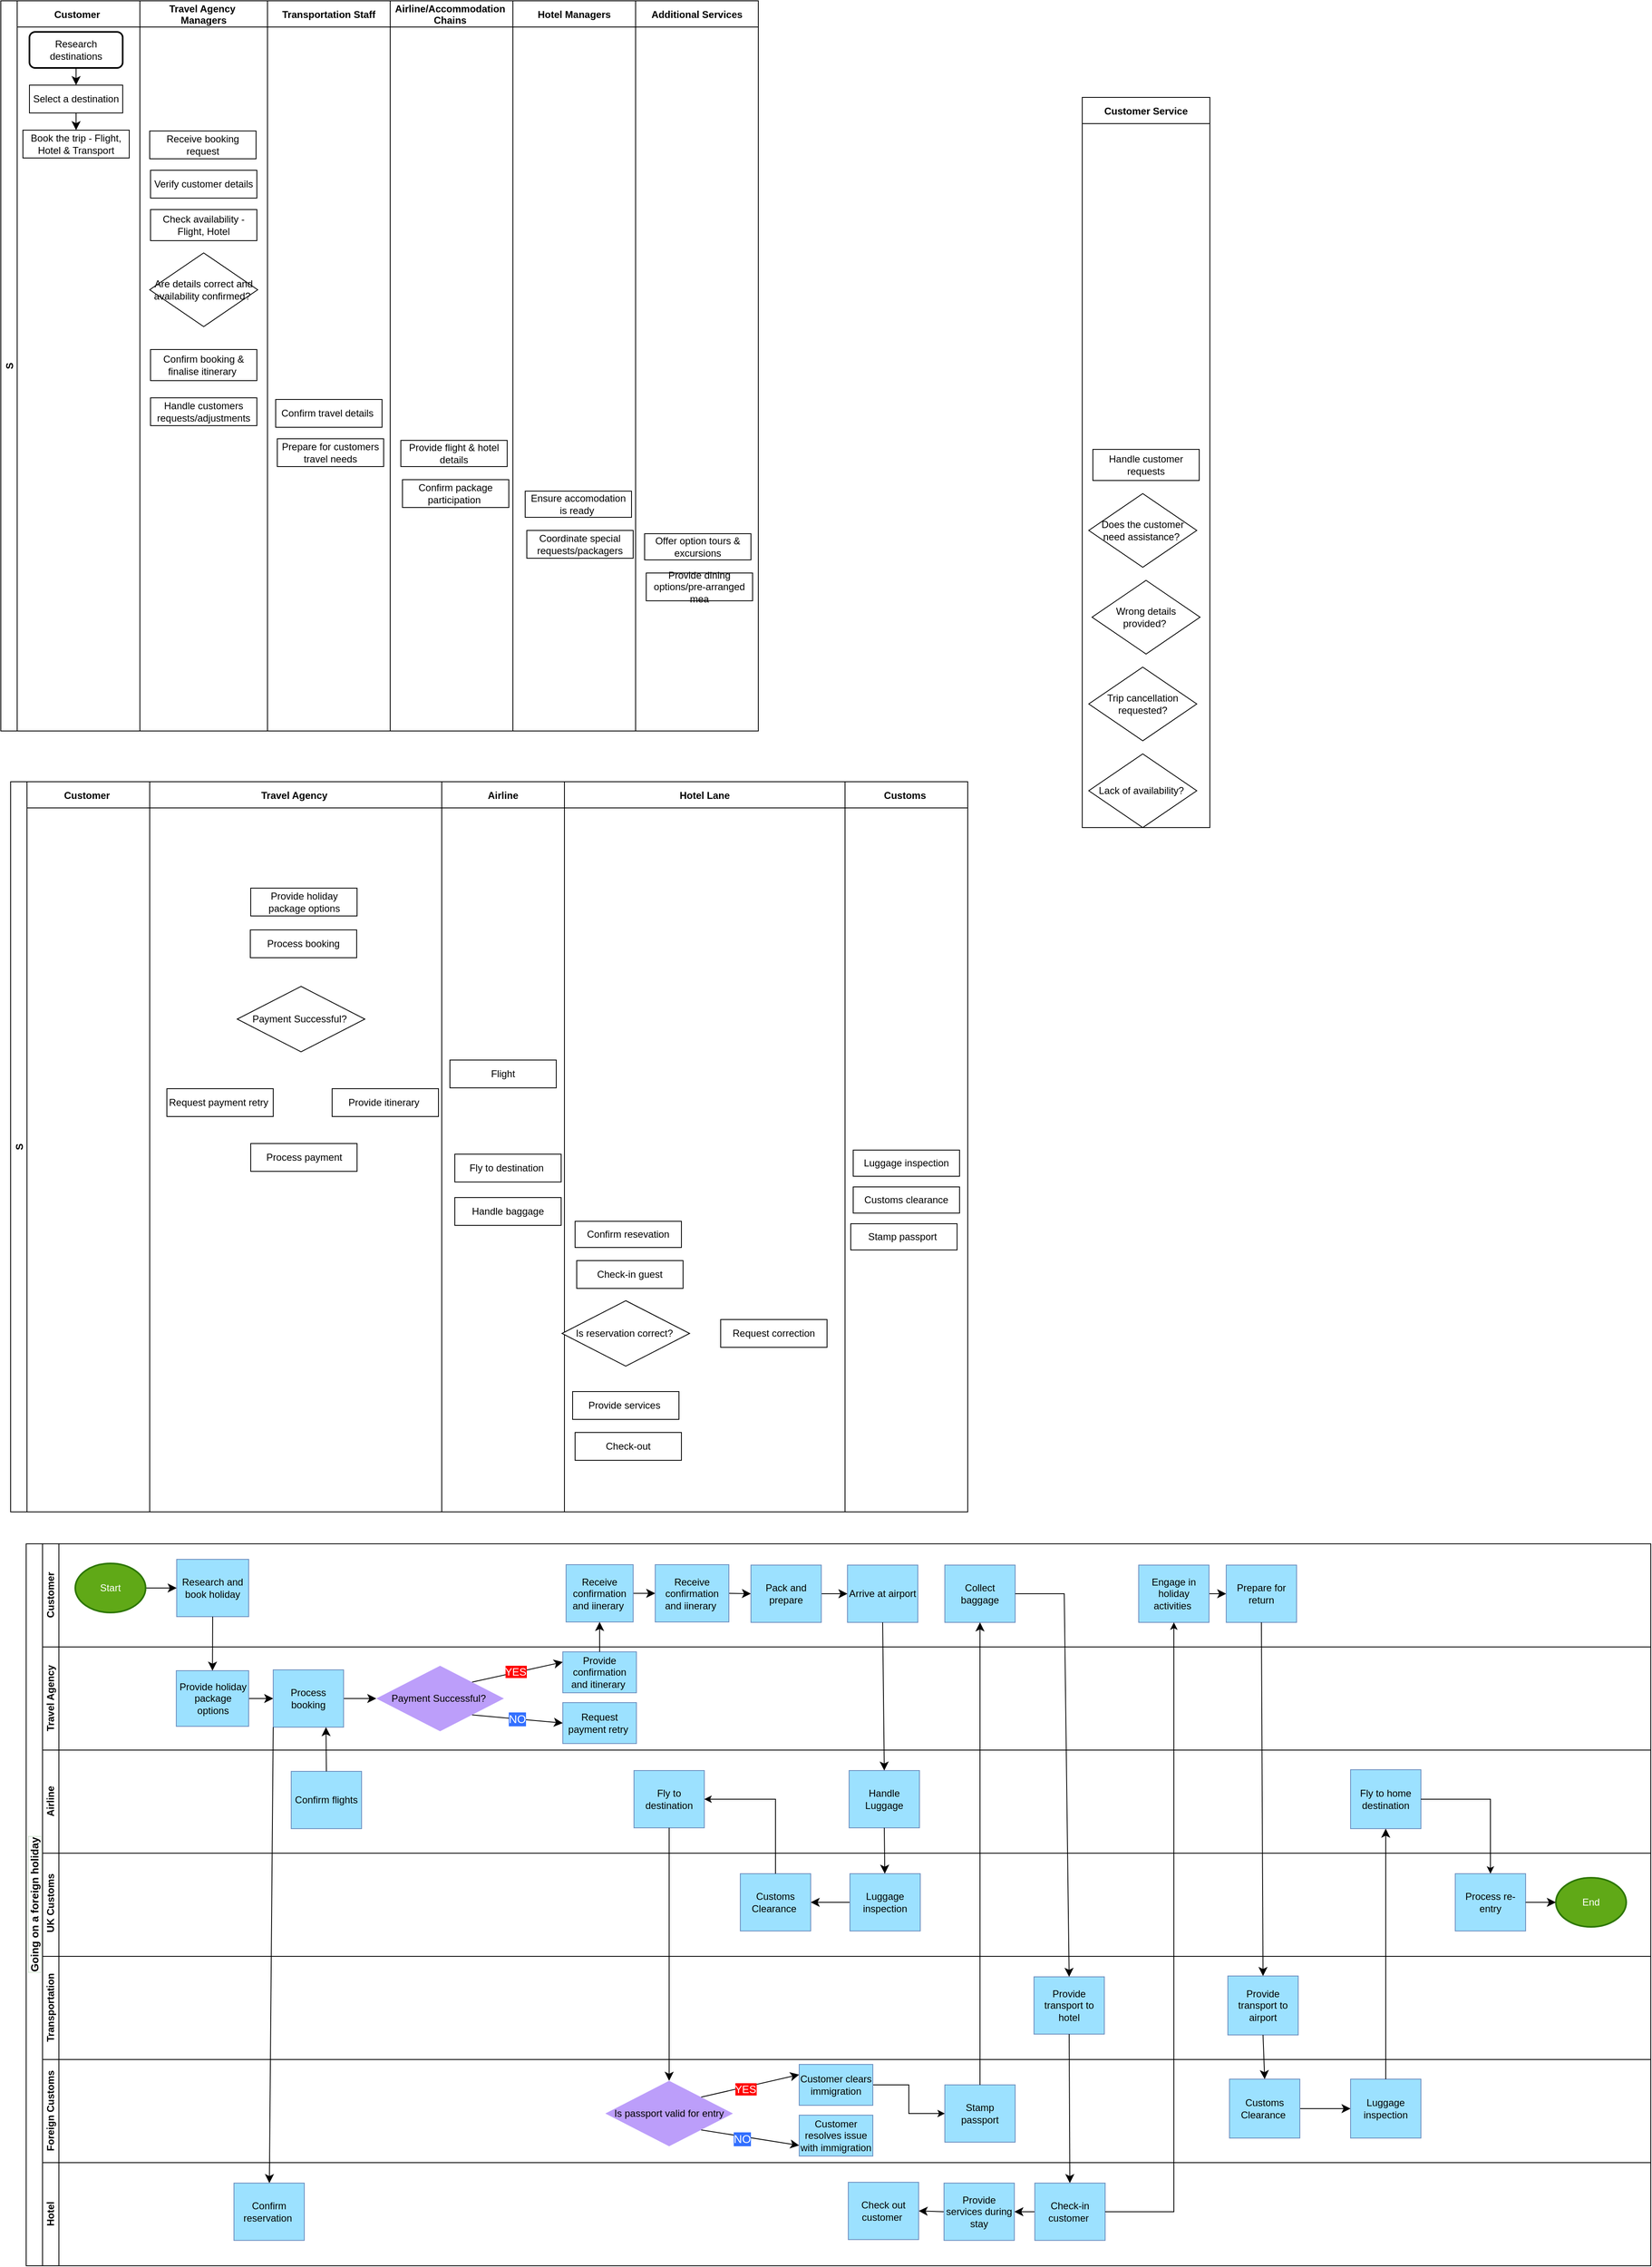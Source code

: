 <mxfile version="24.8.4">
  <diagram name="Page-1" id="JLOnOLcOAgradmC6K_oZ">
    <mxGraphModel dx="2412" dy="1810" grid="0" gridSize="10" guides="1" tooltips="1" connect="1" arrows="1" fold="1" page="0" pageScale="1" pageWidth="827" pageHeight="1169" math="0" shadow="0">
      <root>
        <mxCell id="0" />
        <mxCell id="1" parent="0" />
        <mxCell id="BxR5kWWOkdNth-eWLe1I-4" value="S" style="swimlane;childLayout=stackLayout;resizeParent=1;resizeParentMax=0;startSize=20;horizontal=0;horizontalStack=1;labelBackgroundColor=none;" vertex="1" parent="1">
          <mxGeometry x="-2" y="-502" width="926" height="892" as="geometry" />
        </mxCell>
        <mxCell id="BxR5kWWOkdNth-eWLe1I-5" value="Customer " style="swimlane;startSize=32;labelBackgroundColor=none;" vertex="1" parent="BxR5kWWOkdNth-eWLe1I-4">
          <mxGeometry x="20" width="150" height="892" as="geometry" />
        </mxCell>
        <mxCell id="BxR5kWWOkdNth-eWLe1I-33" style="edgeStyle=none;curved=1;rounded=0;orthogonalLoop=1;jettySize=auto;html=1;exitX=0.5;exitY=1;exitDx=0;exitDy=0;entryX=0.5;entryY=0;entryDx=0;entryDy=0;fontSize=12;startSize=8;endSize=8;labelBackgroundColor=none;fontColor=default;" edge="1" parent="BxR5kWWOkdNth-eWLe1I-5" source="BxR5kWWOkdNth-eWLe1I-29" target="BxR5kWWOkdNth-eWLe1I-30">
          <mxGeometry relative="1" as="geometry" />
        </mxCell>
        <mxCell id="BxR5kWWOkdNth-eWLe1I-29" value="Research destinations" style="rounded=1;whiteSpace=wrap;html=1;absoluteArcSize=1;arcSize=14;strokeWidth=2;labelBackgroundColor=none;" vertex="1" parent="BxR5kWWOkdNth-eWLe1I-5">
          <mxGeometry x="15" y="38" width="114" height="44" as="geometry" />
        </mxCell>
        <mxCell id="BxR5kWWOkdNth-eWLe1I-48" style="edgeStyle=none;curved=1;rounded=0;orthogonalLoop=1;jettySize=auto;html=1;exitX=0.5;exitY=1;exitDx=0;exitDy=0;entryX=0.5;entryY=0;entryDx=0;entryDy=0;fontSize=12;startSize=8;endSize=8;labelBackgroundColor=none;fontColor=default;" edge="1" parent="BxR5kWWOkdNth-eWLe1I-5" source="BxR5kWWOkdNth-eWLe1I-30" target="BxR5kWWOkdNth-eWLe1I-45">
          <mxGeometry relative="1" as="geometry" />
        </mxCell>
        <mxCell id="BxR5kWWOkdNth-eWLe1I-30" value="Select a destination" style="rounded=0;whiteSpace=wrap;html=1;labelBackgroundColor=none;" vertex="1" parent="BxR5kWWOkdNth-eWLe1I-5">
          <mxGeometry x="15" y="103" width="114" height="34" as="geometry" />
        </mxCell>
        <mxCell id="BxR5kWWOkdNth-eWLe1I-45" value="Book the trip - Flight, Hotel &amp;amp; Transport" style="rounded=0;whiteSpace=wrap;html=1;labelBackgroundColor=none;" vertex="1" parent="BxR5kWWOkdNth-eWLe1I-5">
          <mxGeometry x="7" y="158" width="130" height="34" as="geometry" />
        </mxCell>
        <mxCell id="BxR5kWWOkdNth-eWLe1I-6" value="Travel Agency &#xa;Managers" style="swimlane;startSize=32;labelBackgroundColor=none;" vertex="1" parent="BxR5kWWOkdNth-eWLe1I-4">
          <mxGeometry x="170" width="156" height="892" as="geometry" />
        </mxCell>
        <mxCell id="BxR5kWWOkdNth-eWLe1I-62" value="Receive booking request" style="rounded=0;whiteSpace=wrap;html=1;labelBackgroundColor=none;" vertex="1" parent="BxR5kWWOkdNth-eWLe1I-6">
          <mxGeometry x="12" y="159" width="130" height="34" as="geometry" />
        </mxCell>
        <mxCell id="BxR5kWWOkdNth-eWLe1I-66" value="Confirm booking &amp;amp; finalise itinerary&amp;nbsp;" style="rounded=0;whiteSpace=wrap;html=1;labelBackgroundColor=none;" vertex="1" parent="BxR5kWWOkdNth-eWLe1I-6">
          <mxGeometry x="13" y="426" width="130" height="38" as="geometry" />
        </mxCell>
        <mxCell id="BxR5kWWOkdNth-eWLe1I-87" value="Are details correct and availability confirmed?&amp;nbsp;" style="rhombus;whiteSpace=wrap;html=1;" vertex="1" parent="BxR5kWWOkdNth-eWLe1I-6">
          <mxGeometry x="12" y="308" width="132" height="90" as="geometry" />
        </mxCell>
        <mxCell id="BxR5kWWOkdNth-eWLe1I-133" value="Handle customers requests/adjustments" style="rounded=0;whiteSpace=wrap;html=1;labelBackgroundColor=none;" vertex="1" parent="BxR5kWWOkdNth-eWLe1I-6">
          <mxGeometry x="13" y="485" width="130" height="34" as="geometry" />
        </mxCell>
        <mxCell id="BxR5kWWOkdNth-eWLe1I-7" value="Transportation Staff" style="swimlane;startSize=32;labelBackgroundColor=none;" vertex="1" parent="BxR5kWWOkdNth-eWLe1I-4">
          <mxGeometry x="326" width="150" height="892" as="geometry" />
        </mxCell>
        <mxCell id="BxR5kWWOkdNth-eWLe1I-156" value="Confirm travel details&amp;nbsp;" style="rounded=0;whiteSpace=wrap;html=1;labelBackgroundColor=none;" vertex="1" parent="BxR5kWWOkdNth-eWLe1I-7">
          <mxGeometry x="10" y="487" width="130" height="34" as="geometry" />
        </mxCell>
        <mxCell id="BxR5kWWOkdNth-eWLe1I-157" value="Prepare for customers travel needs" style="rounded=0;whiteSpace=wrap;html=1;labelBackgroundColor=none;" vertex="1" parent="BxR5kWWOkdNth-eWLe1I-7">
          <mxGeometry x="12" y="535" width="130" height="34" as="geometry" />
        </mxCell>
        <mxCell id="BxR5kWWOkdNth-eWLe1I-9" value="Airline/Accommodation &#xa;Chains " style="swimlane;startSize=32;labelBackgroundColor=none;" vertex="1" parent="BxR5kWWOkdNth-eWLe1I-4">
          <mxGeometry x="476" width="150" height="892" as="geometry" />
        </mxCell>
        <mxCell id="BxR5kWWOkdNth-eWLe1I-178" value="Provide flight &amp;amp; hotel details" style="rounded=0;whiteSpace=wrap;html=1;labelBackgroundColor=none;" vertex="1" parent="BxR5kWWOkdNth-eWLe1I-9">
          <mxGeometry x="13" y="537" width="130" height="32" as="geometry" />
        </mxCell>
        <mxCell id="BxR5kWWOkdNth-eWLe1I-179" value="Confirm package participation&amp;nbsp;" style="rounded=0;whiteSpace=wrap;html=1;labelBackgroundColor=none;" vertex="1" parent="BxR5kWWOkdNth-eWLe1I-9">
          <mxGeometry x="15" y="585" width="130" height="34" as="geometry" />
        </mxCell>
        <mxCell id="BxR5kWWOkdNth-eWLe1I-11" value="Hotel Managers" style="swimlane;startSize=32;labelBackgroundColor=none;" vertex="1" parent="BxR5kWWOkdNth-eWLe1I-4">
          <mxGeometry x="626" width="150" height="892" as="geometry" />
        </mxCell>
        <mxCell id="BxR5kWWOkdNth-eWLe1I-176" value="Ensure accomodation is ready&amp;nbsp;" style="rounded=0;whiteSpace=wrap;html=1;labelBackgroundColor=none;" vertex="1" parent="BxR5kWWOkdNth-eWLe1I-11">
          <mxGeometry x="15" y="599" width="130" height="32" as="geometry" />
        </mxCell>
        <mxCell id="BxR5kWWOkdNth-eWLe1I-177" value="Coordinate special requests/&lt;span style=&quot;background-color: initial;&quot;&gt;packagers&lt;/span&gt;" style="rounded=0;whiteSpace=wrap;html=1;labelBackgroundColor=none;" vertex="1" parent="BxR5kWWOkdNth-eWLe1I-11">
          <mxGeometry x="17" y="647" width="130" height="34" as="geometry" />
        </mxCell>
        <mxCell id="BxR5kWWOkdNth-eWLe1I-14" value="Additional Services" style="swimlane;startSize=32;labelBackgroundColor=none;" vertex="1" parent="BxR5kWWOkdNth-eWLe1I-4">
          <mxGeometry x="776" width="150" height="892" as="geometry" />
        </mxCell>
        <mxCell id="BxR5kWWOkdNth-eWLe1I-180" value="Offer option tours &amp;amp; excursions" style="rounded=0;whiteSpace=wrap;html=1;labelBackgroundColor=none;" vertex="1" parent="BxR5kWWOkdNth-eWLe1I-14">
          <mxGeometry x="11" y="651" width="130" height="32" as="geometry" />
        </mxCell>
        <mxCell id="BxR5kWWOkdNth-eWLe1I-181" value="Provide dining options/pre-arranged mea" style="rounded=0;whiteSpace=wrap;html=1;labelBackgroundColor=none;" vertex="1" parent="BxR5kWWOkdNth-eWLe1I-14">
          <mxGeometry x="13" y="699" width="130" height="34" as="geometry" />
        </mxCell>
        <mxCell id="BxR5kWWOkdNth-eWLe1I-63" value="Check availability - Flight, Hotel" style="rounded=0;whiteSpace=wrap;html=1;labelBackgroundColor=none;" vertex="1" parent="1">
          <mxGeometry x="181" y="-247" width="130" height="38" as="geometry" />
        </mxCell>
        <mxCell id="BxR5kWWOkdNth-eWLe1I-83" value="Verify customer details" style="rounded=0;whiteSpace=wrap;html=1;labelBackgroundColor=none;" vertex="1" parent="1">
          <mxGeometry x="181" y="-295" width="130" height="34" as="geometry" />
        </mxCell>
        <mxCell id="BxR5kWWOkdNth-eWLe1I-134" value="Customer Service" style="swimlane;startSize=32;labelBackgroundColor=none;" vertex="1" parent="1">
          <mxGeometry x="1320" y="-384" width="156" height="892" as="geometry" />
        </mxCell>
        <mxCell id="BxR5kWWOkdNth-eWLe1I-135" value="" style="group" vertex="1" connectable="0" parent="BxR5kWWOkdNth-eWLe1I-134">
          <mxGeometry x="8" y="430" width="136" height="462" as="geometry" />
        </mxCell>
        <mxCell id="BxR5kWWOkdNth-eWLe1I-136" value="Does the customer need assistance?&amp;nbsp;" style="rhombus;whiteSpace=wrap;html=1;" vertex="1" parent="BxR5kWWOkdNth-eWLe1I-135">
          <mxGeometry y="54" width="132" height="90" as="geometry" />
        </mxCell>
        <mxCell id="BxR5kWWOkdNth-eWLe1I-137" value="Handle customer requests" style="rounded=0;whiteSpace=wrap;html=1;labelBackgroundColor=none;" vertex="1" parent="BxR5kWWOkdNth-eWLe1I-135">
          <mxGeometry x="5" width="130" height="38" as="geometry" />
        </mxCell>
        <mxCell id="BxR5kWWOkdNth-eWLe1I-138" value="Wrong details provided?&amp;nbsp;" style="rhombus;whiteSpace=wrap;html=1;" vertex="1" parent="BxR5kWWOkdNth-eWLe1I-135">
          <mxGeometry x="4" y="160" width="132" height="90" as="geometry" />
        </mxCell>
        <mxCell id="BxR5kWWOkdNth-eWLe1I-139" value="Trip cancellation requested?" style="rhombus;whiteSpace=wrap;html=1;" vertex="1" parent="BxR5kWWOkdNth-eWLe1I-135">
          <mxGeometry y="266" width="132" height="90" as="geometry" />
        </mxCell>
        <mxCell id="BxR5kWWOkdNth-eWLe1I-140" value="Lack of availability?&amp;nbsp;" style="rhombus;whiteSpace=wrap;html=1;" vertex="1" parent="BxR5kWWOkdNth-eWLe1I-135">
          <mxGeometry y="372" width="132" height="90" as="geometry" />
        </mxCell>
        <mxCell id="BxR5kWWOkdNth-eWLe1I-182" value="S" style="swimlane;childLayout=stackLayout;resizeParent=1;resizeParentMax=0;startSize=20;horizontal=0;horizontalStack=1;labelBackgroundColor=none;" vertex="1" parent="1">
          <mxGeometry x="10" y="452" width="1170" height="892" as="geometry" />
        </mxCell>
        <mxCell id="BxR5kWWOkdNth-eWLe1I-183" value="Customer " style="swimlane;startSize=32;labelBackgroundColor=none;" vertex="1" parent="BxR5kWWOkdNth-eWLe1I-182">
          <mxGeometry x="20" width="150" height="892" as="geometry" />
        </mxCell>
        <mxCell id="BxR5kWWOkdNth-eWLe1I-189" value="Travel Agency " style="swimlane;startSize=32;labelBackgroundColor=none;" vertex="1" parent="BxR5kWWOkdNth-eWLe1I-182">
          <mxGeometry x="170" width="357" height="892" as="geometry" />
        </mxCell>
        <mxCell id="BxR5kWWOkdNth-eWLe1I-194" value="Airline" style="swimlane;startSize=32;labelBackgroundColor=none;" vertex="1" parent="BxR5kWWOkdNth-eWLe1I-182">
          <mxGeometry x="527" width="150" height="892" as="geometry" />
        </mxCell>
        <mxCell id="BxR5kWWOkdNth-eWLe1I-196" value="Fly to destination&amp;nbsp;" style="rounded=0;whiteSpace=wrap;html=1;labelBackgroundColor=none;" vertex="1" parent="BxR5kWWOkdNth-eWLe1I-194">
          <mxGeometry x="16" y="455" width="130" height="34" as="geometry" />
        </mxCell>
        <mxCell id="BxR5kWWOkdNth-eWLe1I-220" value="Flight" style="rounded=0;whiteSpace=wrap;html=1;labelBackgroundColor=none;" vertex="1" parent="BxR5kWWOkdNth-eWLe1I-194">
          <mxGeometry x="10" y="340" width="130" height="34" as="geometry" />
        </mxCell>
        <mxCell id="BxR5kWWOkdNth-eWLe1I-222" value="Handle baggage" style="rounded=0;whiteSpace=wrap;html=1;labelBackgroundColor=none;" vertex="1" parent="BxR5kWWOkdNth-eWLe1I-194">
          <mxGeometry x="16" y="508" width="130" height="34" as="geometry" />
        </mxCell>
        <mxCell id="BxR5kWWOkdNth-eWLe1I-197" value="Hotel Lane" style="swimlane;startSize=32;labelBackgroundColor=none;" vertex="1" parent="BxR5kWWOkdNth-eWLe1I-182">
          <mxGeometry x="677" width="343" height="892" as="geometry" />
        </mxCell>
        <mxCell id="BxR5kWWOkdNth-eWLe1I-198" value="Confirm resevation" style="rounded=0;whiteSpace=wrap;html=1;labelBackgroundColor=none;" vertex="1" parent="BxR5kWWOkdNth-eWLe1I-197">
          <mxGeometry x="13" y="537" width="130" height="32" as="geometry" />
        </mxCell>
        <mxCell id="BxR5kWWOkdNth-eWLe1I-199" value="Check-in guest" style="rounded=0;whiteSpace=wrap;html=1;labelBackgroundColor=none;" vertex="1" parent="BxR5kWWOkdNth-eWLe1I-197">
          <mxGeometry x="15" y="585" width="130" height="34" as="geometry" />
        </mxCell>
        <mxCell id="BxR5kWWOkdNth-eWLe1I-223" value="Provide services&amp;nbsp;" style="rounded=0;whiteSpace=wrap;html=1;labelBackgroundColor=none;" vertex="1" parent="BxR5kWWOkdNth-eWLe1I-197">
          <mxGeometry x="10" y="745" width="130" height="34" as="geometry" />
        </mxCell>
        <mxCell id="BxR5kWWOkdNth-eWLe1I-224" value="Check-out" style="rounded=0;whiteSpace=wrap;html=1;labelBackgroundColor=none;" vertex="1" parent="BxR5kWWOkdNth-eWLe1I-197">
          <mxGeometry x="13" y="795" width="130" height="34" as="geometry" />
        </mxCell>
        <mxCell id="BxR5kWWOkdNth-eWLe1I-238" value="Is reservation correct?&amp;nbsp;" style="rhombus;whiteSpace=wrap;html=1;" vertex="1" parent="BxR5kWWOkdNth-eWLe1I-197">
          <mxGeometry x="-3" y="634" width="156" height="80" as="geometry" />
        </mxCell>
        <mxCell id="BxR5kWWOkdNth-eWLe1I-235" value="Request correction" style="rounded=0;whiteSpace=wrap;html=1;labelBackgroundColor=none;" vertex="1" parent="BxR5kWWOkdNth-eWLe1I-197">
          <mxGeometry x="191" y="657" width="130" height="34" as="geometry" />
        </mxCell>
        <mxCell id="BxR5kWWOkdNth-eWLe1I-200" value="Customs " style="swimlane;startSize=32;labelBackgroundColor=none;" vertex="1" parent="BxR5kWWOkdNth-eWLe1I-182">
          <mxGeometry x="1020" width="150" height="892" as="geometry" />
        </mxCell>
        <mxCell id="BxR5kWWOkdNth-eWLe1I-226" value="Customs clearance" style="rounded=0;whiteSpace=wrap;html=1;labelBackgroundColor=none;" vertex="1" parent="BxR5kWWOkdNth-eWLe1I-200">
          <mxGeometry x="10" y="495" width="130" height="32" as="geometry" />
        </mxCell>
        <mxCell id="BxR5kWWOkdNth-eWLe1I-227" value="Luggage inspection" style="rounded=0;whiteSpace=wrap;html=1;labelBackgroundColor=none;" vertex="1" parent="BxR5kWWOkdNth-eWLe1I-200">
          <mxGeometry x="10" y="450" width="130" height="32" as="geometry" />
        </mxCell>
        <mxCell id="BxR5kWWOkdNth-eWLe1I-228" value="Stamp passport&amp;nbsp;" style="rounded=0;whiteSpace=wrap;html=1;labelBackgroundColor=none;" vertex="1" parent="BxR5kWWOkdNth-eWLe1I-200">
          <mxGeometry x="7" y="540" width="130" height="32" as="geometry" />
        </mxCell>
        <mxCell id="BxR5kWWOkdNth-eWLe1I-245" value="Going on a foreign holiday" style="swimlane;childLayout=stackLayout;resizeParent=1;resizeParentMax=0;horizontal=0;startSize=20;horizontalStack=0;html=1;labelBorderColor=#D5E8D4;fontSize=13;" vertex="1" parent="1">
          <mxGeometry x="29" y="1383" width="1986" height="882" as="geometry" />
        </mxCell>
        <mxCell id="BxR5kWWOkdNth-eWLe1I-246" value="Customer" style="swimlane;startSize=20;horizontal=0;html=1;" vertex="1" parent="BxR5kWWOkdNth-eWLe1I-245">
          <mxGeometry x="20" width="1966" height="126" as="geometry" />
        </mxCell>
        <mxCell id="BxR5kWWOkdNth-eWLe1I-271" value="" style="edgeStyle=none;curved=1;rounded=0;orthogonalLoop=1;jettySize=auto;html=1;fontSize=12;startSize=8;endSize=8;" edge="1" parent="BxR5kWWOkdNth-eWLe1I-246" source="BxR5kWWOkdNth-eWLe1I-207" target="BxR5kWWOkdNth-eWLe1I-208">
          <mxGeometry relative="1" as="geometry" />
        </mxCell>
        <mxCell id="BxR5kWWOkdNth-eWLe1I-207" value="Start" style="strokeWidth=2;html=1;shape=mxgraph.flowchart.start_1;whiteSpace=wrap;fillColor=#60a917;strokeColor=#2D7600;fontColor=#ffffff;" vertex="1" parent="BxR5kWWOkdNth-eWLe1I-246">
          <mxGeometry x="40" y="24" width="86" height="60" as="geometry" />
        </mxCell>
        <mxCell id="BxR5kWWOkdNth-eWLe1I-208" value="Research and book holiday" style="rounded=0;whiteSpace=wrap;html=1;labelBackgroundColor=none;fillColor=#9CE1FF;strokeColor=#6c8ebf;gradientColor=none;" vertex="1" parent="BxR5kWWOkdNth-eWLe1I-246">
          <mxGeometry x="164" y="19" width="88" height="70" as="geometry" />
        </mxCell>
        <mxCell id="BxR5kWWOkdNth-eWLe1I-279" style="edgeStyle=none;curved=1;rounded=0;orthogonalLoop=1;jettySize=auto;html=1;exitX=1;exitY=0.5;exitDx=0;exitDy=0;entryX=0;entryY=0.5;entryDx=0;entryDy=0;fontSize=12;startSize=8;endSize=8;" edge="1" parent="BxR5kWWOkdNth-eWLe1I-246" source="BxR5kWWOkdNth-eWLe1I-259" target="BxR5kWWOkdNth-eWLe1I-260">
          <mxGeometry relative="1" as="geometry" />
        </mxCell>
        <mxCell id="BxR5kWWOkdNth-eWLe1I-259" value="Receive confirmation and iinerary&amp;nbsp;" style="rounded=0;whiteSpace=wrap;html=1;labelBackgroundColor=none;fillColor=#9CE1FF;strokeColor=#6c8ebf;gradientColor=none;" vertex="1" parent="BxR5kWWOkdNth-eWLe1I-246">
          <mxGeometry x="640" y="25.5" width="82" height="70" as="geometry" />
        </mxCell>
        <mxCell id="BxR5kWWOkdNth-eWLe1I-280" style="edgeStyle=none;curved=1;rounded=0;orthogonalLoop=1;jettySize=auto;html=1;exitX=1;exitY=0.5;exitDx=0;exitDy=0;entryX=0;entryY=0.5;entryDx=0;entryDy=0;fontSize=12;startSize=8;endSize=8;" edge="1" parent="BxR5kWWOkdNth-eWLe1I-246" source="BxR5kWWOkdNth-eWLe1I-260" target="BxR5kWWOkdNth-eWLe1I-261">
          <mxGeometry relative="1" as="geometry" />
        </mxCell>
        <mxCell id="BxR5kWWOkdNth-eWLe1I-260" value="Receive confirmation and iinerary&amp;nbsp;" style="rounded=0;whiteSpace=wrap;html=1;labelBackgroundColor=none;fillColor=#9CE1FF;strokeColor=#6c8ebf;gradientColor=none;" vertex="1" parent="BxR5kWWOkdNth-eWLe1I-246">
          <mxGeometry x="749" y="25.5" width="90" height="70" as="geometry" />
        </mxCell>
        <mxCell id="BxR5kWWOkdNth-eWLe1I-281" style="edgeStyle=none;curved=1;rounded=0;orthogonalLoop=1;jettySize=auto;html=1;exitX=1;exitY=0.5;exitDx=0;exitDy=0;entryX=0;entryY=0.5;entryDx=0;entryDy=0;fontSize=12;startSize=8;endSize=8;" edge="1" parent="BxR5kWWOkdNth-eWLe1I-246" source="BxR5kWWOkdNth-eWLe1I-261" target="BxR5kWWOkdNth-eWLe1I-262">
          <mxGeometry relative="1" as="geometry" />
        </mxCell>
        <mxCell id="BxR5kWWOkdNth-eWLe1I-261" value="Pack and prepare" style="rounded=0;whiteSpace=wrap;html=1;labelBackgroundColor=none;fillColor=#9CE1FF;strokeColor=#6c8ebf;gradientColor=none;" vertex="1" parent="BxR5kWWOkdNth-eWLe1I-246">
          <mxGeometry x="866" y="26" width="86" height="70" as="geometry" />
        </mxCell>
        <mxCell id="BxR5kWWOkdNth-eWLe1I-262" value="Arrive at airport" style="rounded=0;whiteSpace=wrap;html=1;labelBackgroundColor=none;fillColor=#9CE1FF;strokeColor=#6c8ebf;gradientColor=none;" vertex="1" parent="BxR5kWWOkdNth-eWLe1I-246">
          <mxGeometry x="984" y="26" width="86" height="70" as="geometry" />
        </mxCell>
        <mxCell id="BxR5kWWOkdNth-eWLe1I-325" value="Collect baggage" style="rounded=0;whiteSpace=wrap;html=1;labelBackgroundColor=none;fillColor=#9CE1FF;strokeColor=#6c8ebf;gradientColor=none;" vertex="1" parent="BxR5kWWOkdNth-eWLe1I-246">
          <mxGeometry x="1103" y="26" width="86" height="70" as="geometry" />
        </mxCell>
        <mxCell id="BxR5kWWOkdNth-eWLe1I-350" style="edgeStyle=none;curved=1;rounded=0;orthogonalLoop=1;jettySize=auto;html=1;exitX=1;exitY=0.5;exitDx=0;exitDy=0;entryX=0;entryY=0.5;entryDx=0;entryDy=0;fontSize=12;startSize=8;endSize=8;" edge="1" parent="BxR5kWWOkdNth-eWLe1I-246" source="BxR5kWWOkdNth-eWLe1I-343" target="BxR5kWWOkdNth-eWLe1I-349">
          <mxGeometry relative="1" as="geometry" />
        </mxCell>
        <mxCell id="BxR5kWWOkdNth-eWLe1I-343" value="Engage in holiday activities&amp;nbsp;" style="rounded=0;whiteSpace=wrap;html=1;labelBackgroundColor=none;fillColor=#9CE1FF;strokeColor=#6c8ebf;gradientColor=none;" vertex="1" parent="BxR5kWWOkdNth-eWLe1I-246">
          <mxGeometry x="1340" y="26" width="86" height="70" as="geometry" />
        </mxCell>
        <mxCell id="BxR5kWWOkdNth-eWLe1I-349" value="Prepare for return" style="rounded=0;whiteSpace=wrap;html=1;labelBackgroundColor=none;fillColor=#9CE1FF;strokeColor=#6c8ebf;gradientColor=none;" vertex="1" parent="BxR5kWWOkdNth-eWLe1I-246">
          <mxGeometry x="1447" y="26" width="86" height="70" as="geometry" />
        </mxCell>
        <mxCell id="BxR5kWWOkdNth-eWLe1I-247" value="Travel Agency" style="swimlane;startSize=20;horizontal=0;html=1;" vertex="1" parent="BxR5kWWOkdNth-eWLe1I-245">
          <mxGeometry x="20" y="126" width="1966" height="126" as="geometry" />
        </mxCell>
        <mxCell id="BxR5kWWOkdNth-eWLe1I-276" value="NO" style="edgeStyle=none;curved=1;rounded=0;orthogonalLoop=1;jettySize=auto;html=1;exitX=1;exitY=1;exitDx=0;exitDy=0;entryX=0;entryY=0.5;entryDx=0;entryDy=0;fontSize=14;startSize=8;endSize=8;labelBorderColor=none;labelBackgroundColor=#3370ff;fontColor=#FFFFFF;textShadow=0;" edge="1" parent="BxR5kWWOkdNth-eWLe1I-247" source="BxR5kWWOkdNth-eWLe1I-231" target="BxR5kWWOkdNth-eWLe1I-239">
          <mxGeometry x="-0.012" relative="1" as="geometry">
            <mxPoint as="offset" />
          </mxGeometry>
        </mxCell>
        <mxCell id="BxR5kWWOkdNth-eWLe1I-273" style="edgeStyle=none;curved=1;rounded=0;orthogonalLoop=1;jettySize=auto;html=1;exitX=1;exitY=0.5;exitDx=0;exitDy=0;entryX=0;entryY=0.5;entryDx=0;entryDy=0;fontSize=12;startSize=8;endSize=8;" edge="1" parent="BxR5kWWOkdNth-eWLe1I-247" source="BxR5kWWOkdNth-eWLe1I-190" target="BxR5kWWOkdNth-eWLe1I-217">
          <mxGeometry relative="1" as="geometry" />
        </mxCell>
        <mxCell id="BxR5kWWOkdNth-eWLe1I-190" value="Provide holiday package options" style="rounded=0;whiteSpace=wrap;html=1;labelBackgroundColor=none;fillColor=#9CE1FF;strokeColor=#6c8ebf;gradientColor=none;" vertex="1" parent="BxR5kWWOkdNth-eWLe1I-247">
          <mxGeometry x="163.5" y="29" width="88.5" height="68" as="geometry" />
        </mxCell>
        <mxCell id="BxR5kWWOkdNth-eWLe1I-274" style="edgeStyle=none;curved=1;rounded=0;orthogonalLoop=1;jettySize=auto;html=1;exitX=1;exitY=0.5;exitDx=0;exitDy=0;entryX=0;entryY=0.5;entryDx=0;entryDy=0;fontSize=12;startSize=8;endSize=8;" edge="1" parent="BxR5kWWOkdNth-eWLe1I-247" source="BxR5kWWOkdNth-eWLe1I-217" target="BxR5kWWOkdNth-eWLe1I-231">
          <mxGeometry relative="1" as="geometry" />
        </mxCell>
        <mxCell id="BxR5kWWOkdNth-eWLe1I-217" value="Process booking" style="rounded=0;whiteSpace=wrap;html=1;labelBackgroundColor=none;fillColor=#9CE1FF;strokeColor=#6c8ebf;gradientColor=none;" vertex="1" parent="BxR5kWWOkdNth-eWLe1I-247">
          <mxGeometry x="282" y="28" width="86" height="70" as="geometry" />
        </mxCell>
        <mxCell id="BxR5kWWOkdNth-eWLe1I-275" style="edgeStyle=none;curved=1;rounded=0;orthogonalLoop=1;jettySize=auto;html=1;exitX=1;exitY=0;exitDx=0;exitDy=0;entryX=0;entryY=0.25;entryDx=0;entryDy=0;fontSize=12;startSize=8;endSize=8;" edge="1" parent="BxR5kWWOkdNth-eWLe1I-247" source="BxR5kWWOkdNth-eWLe1I-231" target="BxR5kWWOkdNth-eWLe1I-218">
          <mxGeometry relative="1" as="geometry" />
        </mxCell>
        <mxCell id="BxR5kWWOkdNth-eWLe1I-291" value="YES" style="edgeLabel;html=1;align=center;verticalAlign=middle;resizable=0;points=[];fontSize=13;labelBorderColor=none;labelBackgroundColor=#FF0000;fontColor=#FFFFFF;textShadow=0;" vertex="1" connectable="0" parent="BxR5kWWOkdNth-eWLe1I-275">
          <mxGeometry x="-0.053" y="1" relative="1" as="geometry">
            <mxPoint y="-1" as="offset" />
          </mxGeometry>
        </mxCell>
        <mxCell id="BxR5kWWOkdNth-eWLe1I-231" value="Payment Successful?&amp;nbsp;" style="rhombus;whiteSpace=wrap;html=1;fillColor=#BC9EFA;fontColor=#000000;strokeColor=none;" vertex="1" parent="BxR5kWWOkdNth-eWLe1I-247">
          <mxGeometry x="408" y="23" width="156" height="80" as="geometry" />
        </mxCell>
        <mxCell id="BxR5kWWOkdNth-eWLe1I-218" value="Provide confirmation and itinerary&amp;nbsp;" style="rounded=0;whiteSpace=wrap;html=1;labelBackgroundColor=none;fillColor=#9CE1FF;strokeColor=#6c8ebf;gradientColor=none;" vertex="1" parent="BxR5kWWOkdNth-eWLe1I-247">
          <mxGeometry x="636" y="6" width="90" height="50" as="geometry" />
        </mxCell>
        <mxCell id="BxR5kWWOkdNth-eWLe1I-239" value="Request payment retry&amp;nbsp;" style="rounded=0;whiteSpace=wrap;html=1;labelBackgroundColor=none;fillColor=#9CE1FF;strokeColor=#6c8ebf;gradientColor=none;" vertex="1" parent="BxR5kWWOkdNth-eWLe1I-247">
          <mxGeometry x="636" y="68" width="90" height="50" as="geometry" />
        </mxCell>
        <mxCell id="BxR5kWWOkdNth-eWLe1I-387" style="edgeStyle=none;curved=1;rounded=0;orthogonalLoop=1;jettySize=auto;html=1;exitX=1;exitY=0.5;exitDx=0;exitDy=0;fontSize=12;startSize=8;endSize=8;" edge="1" parent="BxR5kWWOkdNth-eWLe1I-247" source="BxR5kWWOkdNth-eWLe1I-190" target="BxR5kWWOkdNth-eWLe1I-190">
          <mxGeometry relative="1" as="geometry" />
        </mxCell>
        <mxCell id="BxR5kWWOkdNth-eWLe1I-388" style="edgeStyle=none;curved=1;rounded=0;orthogonalLoop=1;jettySize=auto;html=1;exitX=0.5;exitY=0;exitDx=0;exitDy=0;fontSize=12;startSize=8;endSize=8;" edge="1" parent="BxR5kWWOkdNth-eWLe1I-247" source="BxR5kWWOkdNth-eWLe1I-217" target="BxR5kWWOkdNth-eWLe1I-217">
          <mxGeometry relative="1" as="geometry" />
        </mxCell>
        <mxCell id="BxR5kWWOkdNth-eWLe1I-249" value="Airline" style="swimlane;startSize=20;horizontal=0;html=1;" vertex="1" parent="BxR5kWWOkdNth-eWLe1I-245">
          <mxGeometry x="20" y="252" width="1966" height="126" as="geometry" />
        </mxCell>
        <mxCell id="BxR5kWWOkdNth-eWLe1I-283" value="Handle Luggage" style="rounded=0;whiteSpace=wrap;html=1;labelBackgroundColor=none;fillColor=#9CE1FF;strokeColor=#6c8ebf;gradientColor=none;" vertex="1" parent="BxR5kWWOkdNth-eWLe1I-249">
          <mxGeometry x="986" y="25" width="86" height="70" as="geometry" />
        </mxCell>
        <mxCell id="BxR5kWWOkdNth-eWLe1I-368" value="Fly to home destination" style="rounded=0;whiteSpace=wrap;html=1;labelBackgroundColor=none;fillColor=#9CE1FF;strokeColor=#6c8ebf;gradientColor=none;" vertex="1" parent="BxR5kWWOkdNth-eWLe1I-249">
          <mxGeometry x="1599" y="24" width="86" height="72" as="geometry" />
        </mxCell>
        <mxCell id="BxR5kWWOkdNth-eWLe1I-269" value="Fly to destination" style="rounded=0;whiteSpace=wrap;html=1;labelBackgroundColor=none;fillColor=#9CE1FF;strokeColor=#6c8ebf;gradientColor=none;" vertex="1" parent="BxR5kWWOkdNth-eWLe1I-249">
          <mxGeometry x="723" y="25" width="86" height="70" as="geometry" />
        </mxCell>
        <mxCell id="BxR5kWWOkdNth-eWLe1I-267" value="Confirm flights" style="rounded=0;whiteSpace=wrap;html=1;labelBackgroundColor=none;fillColor=#9CE1FF;strokeColor=#6c8ebf;gradientColor=none;" vertex="1" parent="BxR5kWWOkdNth-eWLe1I-249">
          <mxGeometry x="304" y="26" width="86" height="70" as="geometry" />
        </mxCell>
        <mxCell id="BxR5kWWOkdNth-eWLe1I-250" value="&amp;nbsp;UK&amp;nbsp;&lt;span style=&quot;background-color: initial;&quot;&gt;Customs&lt;/span&gt;" style="swimlane;startSize=20;horizontal=0;html=1;" vertex="1" parent="BxR5kWWOkdNth-eWLe1I-245">
          <mxGeometry x="20" y="378" width="1966" height="126" as="geometry" />
        </mxCell>
        <mxCell id="BxR5kWWOkdNth-eWLe1I-286" style="edgeStyle=none;curved=1;rounded=0;orthogonalLoop=1;jettySize=auto;html=1;exitX=0;exitY=0.5;exitDx=0;exitDy=0;fontSize=12;startSize=8;endSize=8;" edge="1" parent="BxR5kWWOkdNth-eWLe1I-250" source="BxR5kWWOkdNth-eWLe1I-263">
          <mxGeometry relative="1" as="geometry">
            <mxPoint x="1064.286" y="60.571" as="targetPoint" />
          </mxGeometry>
        </mxCell>
        <mxCell id="BxR5kWWOkdNth-eWLe1I-380" value="Process re-entry" style="rounded=0;whiteSpace=wrap;html=1;labelBackgroundColor=none;fillColor=#9CE1FF;strokeColor=#6c8ebf;gradientColor=none;" vertex="1" parent="BxR5kWWOkdNth-eWLe1I-250">
          <mxGeometry x="1727" y="25" width="86" height="70" as="geometry" />
        </mxCell>
        <mxCell id="BxR5kWWOkdNth-eWLe1I-369" value="" style="edgeStyle=none;curved=1;rounded=0;orthogonalLoop=1;jettySize=auto;html=1;fontSize=12;startSize=8;endSize=8;" edge="1" parent="BxR5kWWOkdNth-eWLe1I-250" source="BxR5kWWOkdNth-eWLe1I-263" target="BxR5kWWOkdNth-eWLe1I-264">
          <mxGeometry relative="1" as="geometry" />
        </mxCell>
        <mxCell id="BxR5kWWOkdNth-eWLe1I-263" value="Luggage inspection" style="rounded=0;whiteSpace=wrap;html=1;labelBackgroundColor=none;fillColor=#9CE1FF;strokeColor=#6c8ebf;gradientColor=none;" vertex="1" parent="BxR5kWWOkdNth-eWLe1I-250">
          <mxGeometry x="987" y="25" width="86" height="70" as="geometry" />
        </mxCell>
        <mxCell id="BxR5kWWOkdNth-eWLe1I-264" value="Customs Clearance&amp;nbsp;" style="rounded=0;whiteSpace=wrap;html=1;labelBackgroundColor=none;fillColor=#9CE1FF;strokeColor=#6c8ebf;gradientColor=none;" vertex="1" parent="BxR5kWWOkdNth-eWLe1I-250">
          <mxGeometry x="853" y="25" width="86" height="70" as="geometry" />
        </mxCell>
        <mxCell id="BxR5kWWOkdNth-eWLe1I-385" value="End" style="strokeWidth=2;html=1;shape=mxgraph.flowchart.start_1;whiteSpace=wrap;fillColor=#60a917;fontColor=#ffffff;strokeColor=#2D7600;" vertex="1" parent="BxR5kWWOkdNth-eWLe1I-250">
          <mxGeometry x="1850" y="30" width="86" height="60" as="geometry" />
        </mxCell>
        <mxCell id="BxR5kWWOkdNth-eWLe1I-403" style="edgeStyle=none;curved=1;rounded=0;orthogonalLoop=1;jettySize=auto;html=1;exitX=1;exitY=0.5;exitDx=0;exitDy=0;entryX=0;entryY=0.5;entryDx=0;entryDy=0;entryPerimeter=0;fontSize=12;startSize=8;endSize=8;" edge="1" parent="BxR5kWWOkdNth-eWLe1I-250" source="BxR5kWWOkdNth-eWLe1I-380" target="BxR5kWWOkdNth-eWLe1I-385">
          <mxGeometry relative="1" as="geometry" />
        </mxCell>
        <mxCell id="BxR5kWWOkdNth-eWLe1I-252" value="Transportation" style="swimlane;startSize=20;horizontal=0;html=1;" vertex="1" parent="BxR5kWWOkdNth-eWLe1I-245">
          <mxGeometry x="20" y="504" width="1966" height="126" as="geometry" />
        </mxCell>
        <mxCell id="BxR5kWWOkdNth-eWLe1I-314" value="Provide transport to hotel" style="rounded=0;whiteSpace=wrap;html=1;labelBackgroundColor=none;fillColor=#9CE1FF;strokeColor=#6c8ebf;gradientColor=none;" vertex="1" parent="BxR5kWWOkdNth-eWLe1I-252">
          <mxGeometry x="1212" y="25" width="86" height="70" as="geometry" />
        </mxCell>
        <mxCell id="BxR5kWWOkdNth-eWLe1I-352" value="Provide transport to airport" style="rounded=0;whiteSpace=wrap;html=1;labelBackgroundColor=none;fillColor=#9CE1FF;strokeColor=#6c8ebf;gradientColor=none;" vertex="1" parent="BxR5kWWOkdNth-eWLe1I-252">
          <mxGeometry x="1449" y="24" width="86" height="72" as="geometry" />
        </mxCell>
        <mxCell id="BxR5kWWOkdNth-eWLe1I-272" style="edgeStyle=none;curved=1;rounded=0;orthogonalLoop=1;jettySize=auto;html=1;exitX=0.5;exitY=1;exitDx=0;exitDy=0;entryX=0.5;entryY=0;entryDx=0;entryDy=0;fontSize=12;startSize=8;endSize=8;" edge="1" parent="BxR5kWWOkdNth-eWLe1I-245" source="BxR5kWWOkdNth-eWLe1I-208" target="BxR5kWWOkdNth-eWLe1I-190">
          <mxGeometry relative="1" as="geometry" />
        </mxCell>
        <mxCell id="BxR5kWWOkdNth-eWLe1I-278" style="edgeStyle=none;curved=1;rounded=0;orthogonalLoop=1;jettySize=auto;html=1;exitX=0.5;exitY=0;exitDx=0;exitDy=0;entryX=0.5;entryY=1;entryDx=0;entryDy=0;fontSize=12;startSize=8;endSize=8;" edge="1" parent="BxR5kWWOkdNth-eWLe1I-245" source="BxR5kWWOkdNth-eWLe1I-218" target="BxR5kWWOkdNth-eWLe1I-259">
          <mxGeometry relative="1" as="geometry" />
        </mxCell>
        <mxCell id="BxR5kWWOkdNth-eWLe1I-282" style="edgeStyle=none;curved=1;rounded=0;orthogonalLoop=1;jettySize=auto;html=1;exitX=0.5;exitY=0;exitDx=0;exitDy=0;entryX=0.75;entryY=1;entryDx=0;entryDy=0;fontSize=12;startSize=8;endSize=8;flowAnimation=0;" edge="1" parent="BxR5kWWOkdNth-eWLe1I-245" source="BxR5kWWOkdNth-eWLe1I-267" target="BxR5kWWOkdNth-eWLe1I-217">
          <mxGeometry relative="1" as="geometry" />
        </mxCell>
        <mxCell id="BxR5kWWOkdNth-eWLe1I-284" style="edgeStyle=none;curved=1;rounded=0;orthogonalLoop=1;jettySize=auto;html=1;exitX=0.5;exitY=1;exitDx=0;exitDy=0;entryX=0.5;entryY=0;entryDx=0;entryDy=0;fontSize=12;startSize=8;endSize=8;" edge="1" parent="BxR5kWWOkdNth-eWLe1I-245" source="BxR5kWWOkdNth-eWLe1I-262" target="BxR5kWWOkdNth-eWLe1I-283">
          <mxGeometry relative="1" as="geometry" />
        </mxCell>
        <mxCell id="BxR5kWWOkdNth-eWLe1I-285" style="edgeStyle=none;curved=1;rounded=0;orthogonalLoop=1;jettySize=auto;html=1;exitX=0.5;exitY=1;exitDx=0;exitDy=0;fontSize=12;startSize=8;endSize=8;" edge="1" parent="BxR5kWWOkdNth-eWLe1I-245" source="BxR5kWWOkdNth-eWLe1I-283" target="BxR5kWWOkdNth-eWLe1I-263">
          <mxGeometry relative="1" as="geometry" />
        </mxCell>
        <mxCell id="BxR5kWWOkdNth-eWLe1I-310" style="edgeStyle=none;curved=1;rounded=0;orthogonalLoop=1;jettySize=auto;html=1;exitX=0.5;exitY=1;exitDx=0;exitDy=0;fontSize=12;startSize=8;endSize=8;" edge="1" parent="BxR5kWWOkdNth-eWLe1I-245" source="BxR5kWWOkdNth-eWLe1I-269" target="BxR5kWWOkdNth-eWLe1I-296">
          <mxGeometry relative="1" as="geometry" />
        </mxCell>
        <mxCell id="BxR5kWWOkdNth-eWLe1I-339" style="edgeStyle=none;curved=1;rounded=0;orthogonalLoop=1;jettySize=auto;html=1;exitX=0.5;exitY=1;exitDx=0;exitDy=0;fontSize=12;startSize=8;endSize=8;" edge="1" parent="BxR5kWWOkdNth-eWLe1I-245" source="BxR5kWWOkdNth-eWLe1I-314" target="BxR5kWWOkdNth-eWLe1I-323">
          <mxGeometry relative="1" as="geometry" />
        </mxCell>
        <mxCell id="BxR5kWWOkdNth-eWLe1I-251" value="Foreign Customs" style="swimlane;startSize=20;horizontal=0;html=1;" vertex="1" parent="BxR5kWWOkdNth-eWLe1I-245">
          <mxGeometry x="20" y="630" width="1966" height="126" as="geometry" />
        </mxCell>
        <mxCell id="BxR5kWWOkdNth-eWLe1I-334" style="edgeStyle=none;curved=1;rounded=0;orthogonalLoop=1;jettySize=auto;html=1;exitX=1;exitY=1;exitDx=0;exitDy=0;entryX=0;entryY=0.74;entryDx=0;entryDy=0;fontSize=12;startSize=8;endSize=8;entryPerimeter=0;" edge="1" parent="BxR5kWWOkdNth-eWLe1I-251" source="BxR5kWWOkdNth-eWLe1I-296" target="BxR5kWWOkdNth-eWLe1I-300">
          <mxGeometry relative="1" as="geometry" />
        </mxCell>
        <mxCell id="BxR5kWWOkdNth-eWLe1I-336" value="NO" style="edgeLabel;html=1;align=center;verticalAlign=middle;resizable=0;points=[];fontSize=14;labelBorderColor=none;labelBackgroundColor=#3370ff;spacing=10;fontColor=#FFFFFF;textShadow=0;" vertex="1" connectable="0" parent="BxR5kWWOkdNth-eWLe1I-334">
          <mxGeometry x="-0.032" y="-2" relative="1" as="geometry">
            <mxPoint x="-8" as="offset" />
          </mxGeometry>
        </mxCell>
        <mxCell id="BxR5kWWOkdNth-eWLe1I-335" style="edgeStyle=none;curved=1;rounded=0;orthogonalLoop=1;jettySize=auto;html=1;exitX=1;exitY=0;exitDx=0;exitDy=0;entryX=0;entryY=0.25;entryDx=0;entryDy=0;fontSize=12;startSize=8;endSize=8;textShadow=0;" edge="1" parent="BxR5kWWOkdNth-eWLe1I-251" source="BxR5kWWOkdNth-eWLe1I-296" target="BxR5kWWOkdNth-eWLe1I-301">
          <mxGeometry relative="1" as="geometry" />
        </mxCell>
        <mxCell id="BxR5kWWOkdNth-eWLe1I-337" value="YES" style="edgeLabel;html=1;align=center;verticalAlign=middle;resizable=0;points=[];fontSize=13;labelBorderColor=none;labelBackgroundColor=#FF0000;fontColor=#FFFFFF;" vertex="1" connectable="0" parent="BxR5kWWOkdNth-eWLe1I-335">
          <mxGeometry x="-0.111" y="-2" relative="1" as="geometry">
            <mxPoint as="offset" />
          </mxGeometry>
        </mxCell>
        <mxCell id="BxR5kWWOkdNth-eWLe1I-296" value="Is passport valid for entry" style="rhombus;whiteSpace=wrap;html=1;fillColor=#BC9EFA;fontColor=#000000;strokeColor=none;" vertex="1" parent="BxR5kWWOkdNth-eWLe1I-251">
          <mxGeometry x="688" y="26" width="156" height="80" as="geometry" />
        </mxCell>
        <mxCell id="BxR5kWWOkdNth-eWLe1I-300" value="Customer resolves issue with immigration" style="rounded=0;whiteSpace=wrap;html=1;labelBackgroundColor=none;fillColor=#9CE1FF;strokeColor=#6c8ebf;gradientColor=none;movable=1;resizable=1;rotatable=1;deletable=1;editable=1;locked=0;connectable=1;" vertex="1" parent="BxR5kWWOkdNth-eWLe1I-251">
          <mxGeometry x="925" y="68" width="90" height="50" as="geometry" />
        </mxCell>
        <mxCell id="BxR5kWWOkdNth-eWLe1I-414" style="edgeStyle=orthogonalEdgeStyle;rounded=0;orthogonalLoop=1;jettySize=auto;html=1;exitX=1;exitY=0.5;exitDx=0;exitDy=0;entryX=0;entryY=0.5;entryDx=0;entryDy=0;" edge="1" parent="BxR5kWWOkdNth-eWLe1I-251" source="BxR5kWWOkdNth-eWLe1I-301" target="BxR5kWWOkdNth-eWLe1I-311">
          <mxGeometry relative="1" as="geometry">
            <Array as="points">
              <mxPoint x="1059" y="31" />
              <mxPoint x="1059" y="66" />
            </Array>
          </mxGeometry>
        </mxCell>
        <mxCell id="BxR5kWWOkdNth-eWLe1I-301" value="Customer clears immigration" style="rounded=0;whiteSpace=wrap;html=1;labelBackgroundColor=none;fillColor=#9CE1FF;strokeColor=#6c8ebf;gradientColor=none;movable=1;resizable=1;rotatable=1;deletable=1;editable=1;locked=0;connectable=1;" vertex="1" parent="BxR5kWWOkdNth-eWLe1I-251">
          <mxGeometry x="925" y="6" width="90" height="50" as="geometry" />
        </mxCell>
        <mxCell id="BxR5kWWOkdNth-eWLe1I-375" style="edgeStyle=none;curved=1;rounded=0;orthogonalLoop=1;jettySize=auto;html=1;exitX=1;exitY=0.5;exitDx=0;exitDy=0;entryX=0;entryY=0.5;entryDx=0;entryDy=0;fontSize=12;startSize=8;endSize=8;" edge="1" parent="BxR5kWWOkdNth-eWLe1I-251" source="BxR5kWWOkdNth-eWLe1I-372" target="BxR5kWWOkdNth-eWLe1I-373">
          <mxGeometry relative="1" as="geometry" />
        </mxCell>
        <mxCell id="BxR5kWWOkdNth-eWLe1I-372" value="Customs Clearance&amp;nbsp;" style="rounded=0;whiteSpace=wrap;html=1;labelBackgroundColor=none;fillColor=#9CE1FF;strokeColor=#6c8ebf;gradientColor=none;" vertex="1" parent="BxR5kWWOkdNth-eWLe1I-251">
          <mxGeometry x="1451" y="24" width="86" height="72" as="geometry" />
        </mxCell>
        <mxCell id="BxR5kWWOkdNth-eWLe1I-373" value="Luggage inspection" style="rounded=0;whiteSpace=wrap;html=1;labelBackgroundColor=none;fillColor=#9CE1FF;strokeColor=#6c8ebf;gradientColor=none;" vertex="1" parent="BxR5kWWOkdNth-eWLe1I-251">
          <mxGeometry x="1599" y="24" width="86" height="72" as="geometry" />
        </mxCell>
        <mxCell id="BxR5kWWOkdNth-eWLe1I-311" value="Stamp passport" style="rounded=0;whiteSpace=wrap;html=1;labelBackgroundColor=none;fillColor=#9CE1FF;strokeColor=#6c8ebf;gradientColor=none;" vertex="1" parent="BxR5kWWOkdNth-eWLe1I-251">
          <mxGeometry x="1103" y="31" width="86" height="70" as="geometry" />
        </mxCell>
        <mxCell id="BxR5kWWOkdNth-eWLe1I-317" value="Hotel" style="swimlane;startSize=20;horizontal=0;html=1;" vertex="1" parent="BxR5kWWOkdNth-eWLe1I-245">
          <mxGeometry x="20" y="756" width="1966" height="126" as="geometry" />
        </mxCell>
        <mxCell id="BxR5kWWOkdNth-eWLe1I-400" style="edgeStyle=none;curved=1;rounded=0;orthogonalLoop=1;jettySize=auto;html=1;exitX=0;exitY=0.5;exitDx=0;exitDy=0;entryX=1;entryY=0.5;entryDx=0;entryDy=0;fontSize=12;startSize=8;endSize=8;" edge="1" parent="BxR5kWWOkdNth-eWLe1I-317" source="BxR5kWWOkdNth-eWLe1I-323" target="BxR5kWWOkdNth-eWLe1I-324">
          <mxGeometry relative="1" as="geometry" />
        </mxCell>
        <mxCell id="BxR5kWWOkdNth-eWLe1I-323" value="Check-in customer&amp;nbsp;" style="rounded=0;whiteSpace=wrap;html=1;labelBackgroundColor=none;fillColor=#9CE1FF;strokeColor=#6c8ebf;gradientColor=none;" vertex="1" parent="BxR5kWWOkdNth-eWLe1I-317">
          <mxGeometry x="1213" y="25" width="86" height="70" as="geometry" />
        </mxCell>
        <mxCell id="BxR5kWWOkdNth-eWLe1I-344" style="edgeStyle=none;curved=1;rounded=0;orthogonalLoop=1;jettySize=auto;html=1;exitX=0;exitY=0.5;exitDx=0;exitDy=0;entryX=1;entryY=0.5;entryDx=0;entryDy=0;fontSize=12;startSize=8;endSize=8;" edge="1" parent="BxR5kWWOkdNth-eWLe1I-317" source="BxR5kWWOkdNth-eWLe1I-324" target="BxR5kWWOkdNth-eWLe1I-341">
          <mxGeometry relative="1" as="geometry" />
        </mxCell>
        <mxCell id="BxR5kWWOkdNth-eWLe1I-324" value="Provide services during stay" style="rounded=0;whiteSpace=wrap;html=1;labelBackgroundColor=none;fillColor=#9CE1FF;strokeColor=#6c8ebf;gradientColor=none;" vertex="1" parent="BxR5kWWOkdNth-eWLe1I-317">
          <mxGeometry x="1102" y="25" width="86" height="70" as="geometry" />
        </mxCell>
        <mxCell id="BxR5kWWOkdNth-eWLe1I-341" value="Check out customer&amp;nbsp;" style="rounded=0;whiteSpace=wrap;html=1;labelBackgroundColor=none;fillColor=#9CE1FF;strokeColor=#6c8ebf;gradientColor=none;" vertex="1" parent="BxR5kWWOkdNth-eWLe1I-317">
          <mxGeometry x="985" y="24" width="86" height="70" as="geometry" />
        </mxCell>
        <mxCell id="BxR5kWWOkdNth-eWLe1I-318" value="Confirm reservation&amp;nbsp;" style="rounded=0;whiteSpace=wrap;html=1;labelBackgroundColor=none;fillColor=#9CE1FF;strokeColor=#6c8ebf;gradientColor=none;" vertex="1" parent="BxR5kWWOkdNth-eWLe1I-317">
          <mxGeometry x="234" y="25" width="86" height="70" as="geometry" />
        </mxCell>
        <mxCell id="BxR5kWWOkdNth-eWLe1I-377" style="edgeStyle=none;curved=1;rounded=0;orthogonalLoop=1;jettySize=auto;html=1;exitX=0.5;exitY=0;exitDx=0;exitDy=0;entryX=0.5;entryY=1;entryDx=0;entryDy=0;fontSize=12;startSize=8;endSize=8;" edge="1" parent="BxR5kWWOkdNth-eWLe1I-245" source="BxR5kWWOkdNth-eWLe1I-373" target="BxR5kWWOkdNth-eWLe1I-368">
          <mxGeometry relative="1" as="geometry" />
        </mxCell>
        <mxCell id="BxR5kWWOkdNth-eWLe1I-396" style="edgeStyle=none;curved=1;rounded=0;orthogonalLoop=1;jettySize=auto;html=1;exitX=0.5;exitY=0;exitDx=0;exitDy=0;entryX=0.5;entryY=1;entryDx=0;entryDy=0;fontSize=12;startSize=8;endSize=8;" edge="1" parent="BxR5kWWOkdNth-eWLe1I-245" source="BxR5kWWOkdNth-eWLe1I-311" target="BxR5kWWOkdNth-eWLe1I-325">
          <mxGeometry relative="1" as="geometry" />
        </mxCell>
        <mxCell id="BxR5kWWOkdNth-eWLe1I-398" style="edgeStyle=none;curved=0;rounded=0;orthogonalLoop=1;jettySize=auto;html=1;exitX=1;exitY=0.5;exitDx=0;exitDy=0;entryX=0.5;entryY=0;entryDx=0;entryDy=0;fontSize=12;startSize=8;endSize=8;" edge="1" parent="BxR5kWWOkdNth-eWLe1I-245" source="BxR5kWWOkdNth-eWLe1I-325" target="BxR5kWWOkdNth-eWLe1I-314">
          <mxGeometry relative="1" as="geometry">
            <Array as="points">
              <mxPoint x="1269" y="61" />
            </Array>
          </mxGeometry>
        </mxCell>
        <mxCell id="BxR5kWWOkdNth-eWLe1I-404" style="edgeStyle=none;curved=1;rounded=0;orthogonalLoop=1;jettySize=auto;html=1;exitX=0.5;exitY=1;exitDx=0;exitDy=0;entryX=0.5;entryY=0;entryDx=0;entryDy=0;fontSize=12;startSize=8;endSize=8;" edge="1" parent="BxR5kWWOkdNth-eWLe1I-245" source="BxR5kWWOkdNth-eWLe1I-352" target="BxR5kWWOkdNth-eWLe1I-372">
          <mxGeometry relative="1" as="geometry" />
        </mxCell>
        <mxCell id="BxR5kWWOkdNth-eWLe1I-405" style="edgeStyle=none;curved=1;rounded=0;orthogonalLoop=1;jettySize=auto;html=1;exitX=0.5;exitY=1;exitDx=0;exitDy=0;entryX=0.5;entryY=0;entryDx=0;entryDy=0;fontSize=12;startSize=8;endSize=8;" edge="1" parent="BxR5kWWOkdNth-eWLe1I-245" source="BxR5kWWOkdNth-eWLe1I-349" target="BxR5kWWOkdNth-eWLe1I-352">
          <mxGeometry relative="1" as="geometry" />
        </mxCell>
        <mxCell id="BxR5kWWOkdNth-eWLe1I-407" style="edgeStyle=none;curved=1;rounded=0;orthogonalLoop=1;jettySize=auto;html=1;exitX=0;exitY=1;exitDx=0;exitDy=0;fontSize=12;startSize=8;endSize=8;" edge="1" parent="BxR5kWWOkdNth-eWLe1I-245" source="BxR5kWWOkdNth-eWLe1I-217" target="BxR5kWWOkdNth-eWLe1I-318">
          <mxGeometry relative="1" as="geometry" />
        </mxCell>
        <mxCell id="BxR5kWWOkdNth-eWLe1I-411" style="edgeStyle=orthogonalEdgeStyle;rounded=0;orthogonalLoop=1;jettySize=auto;html=1;exitX=1;exitY=0.5;exitDx=0;exitDy=0;" edge="1" parent="BxR5kWWOkdNth-eWLe1I-245" source="BxR5kWWOkdNth-eWLe1I-323" target="BxR5kWWOkdNth-eWLe1I-343">
          <mxGeometry relative="1" as="geometry" />
        </mxCell>
        <mxCell id="BxR5kWWOkdNth-eWLe1I-412" style="edgeStyle=orthogonalEdgeStyle;rounded=0;orthogonalLoop=1;jettySize=auto;html=1;exitX=0.5;exitY=0;exitDx=0;exitDy=0;entryX=1;entryY=0.5;entryDx=0;entryDy=0;" edge="1" parent="BxR5kWWOkdNth-eWLe1I-245" source="BxR5kWWOkdNth-eWLe1I-264" target="BxR5kWWOkdNth-eWLe1I-269">
          <mxGeometry relative="1" as="geometry" />
        </mxCell>
        <mxCell id="BxR5kWWOkdNth-eWLe1I-413" style="edgeStyle=orthogonalEdgeStyle;rounded=0;orthogonalLoop=1;jettySize=auto;html=1;exitX=1;exitY=0.5;exitDx=0;exitDy=0;entryX=0.5;entryY=0;entryDx=0;entryDy=0;" edge="1" parent="BxR5kWWOkdNth-eWLe1I-245" source="BxR5kWWOkdNth-eWLe1I-368" target="BxR5kWWOkdNth-eWLe1I-380">
          <mxGeometry relative="1" as="geometry" />
        </mxCell>
        <mxCell id="BxR5kWWOkdNth-eWLe1I-253" value="Provide holiday package options" style="rounded=0;whiteSpace=wrap;html=1;labelBackgroundColor=none;" vertex="1" parent="1">
          <mxGeometry x="303.5" y="582" width="130" height="34" as="geometry" />
        </mxCell>
        <mxCell id="BxR5kWWOkdNth-eWLe1I-254" value="Process booking" style="rounded=0;whiteSpace=wrap;html=1;labelBackgroundColor=none;" vertex="1" parent="1">
          <mxGeometry x="303" y="633" width="130" height="34" as="geometry" />
        </mxCell>
        <mxCell id="BxR5kWWOkdNth-eWLe1I-255" value="Provide itinerary&amp;nbsp;" style="rounded=0;whiteSpace=wrap;html=1;labelBackgroundColor=none;" vertex="1" parent="1">
          <mxGeometry x="403" y="827" width="130" height="34" as="geometry" />
        </mxCell>
        <mxCell id="BxR5kWWOkdNth-eWLe1I-256" value="Process payment" style="rounded=0;whiteSpace=wrap;html=1;labelBackgroundColor=none;" vertex="1" parent="1">
          <mxGeometry x="303.5" y="894" width="130" height="34" as="geometry" />
        </mxCell>
        <mxCell id="BxR5kWWOkdNth-eWLe1I-257" value="Payment Successful?&amp;nbsp;" style="rhombus;whiteSpace=wrap;html=1;" vertex="1" parent="1">
          <mxGeometry x="287" y="702" width="156" height="80" as="geometry" />
        </mxCell>
        <mxCell id="BxR5kWWOkdNth-eWLe1I-258" value="Request payment retry&amp;nbsp;" style="rounded=0;whiteSpace=wrap;html=1;labelBackgroundColor=none;" vertex="1" parent="1">
          <mxGeometry x="201" y="827" width="130" height="34" as="geometry" />
        </mxCell>
      </root>
    </mxGraphModel>
  </diagram>
</mxfile>
